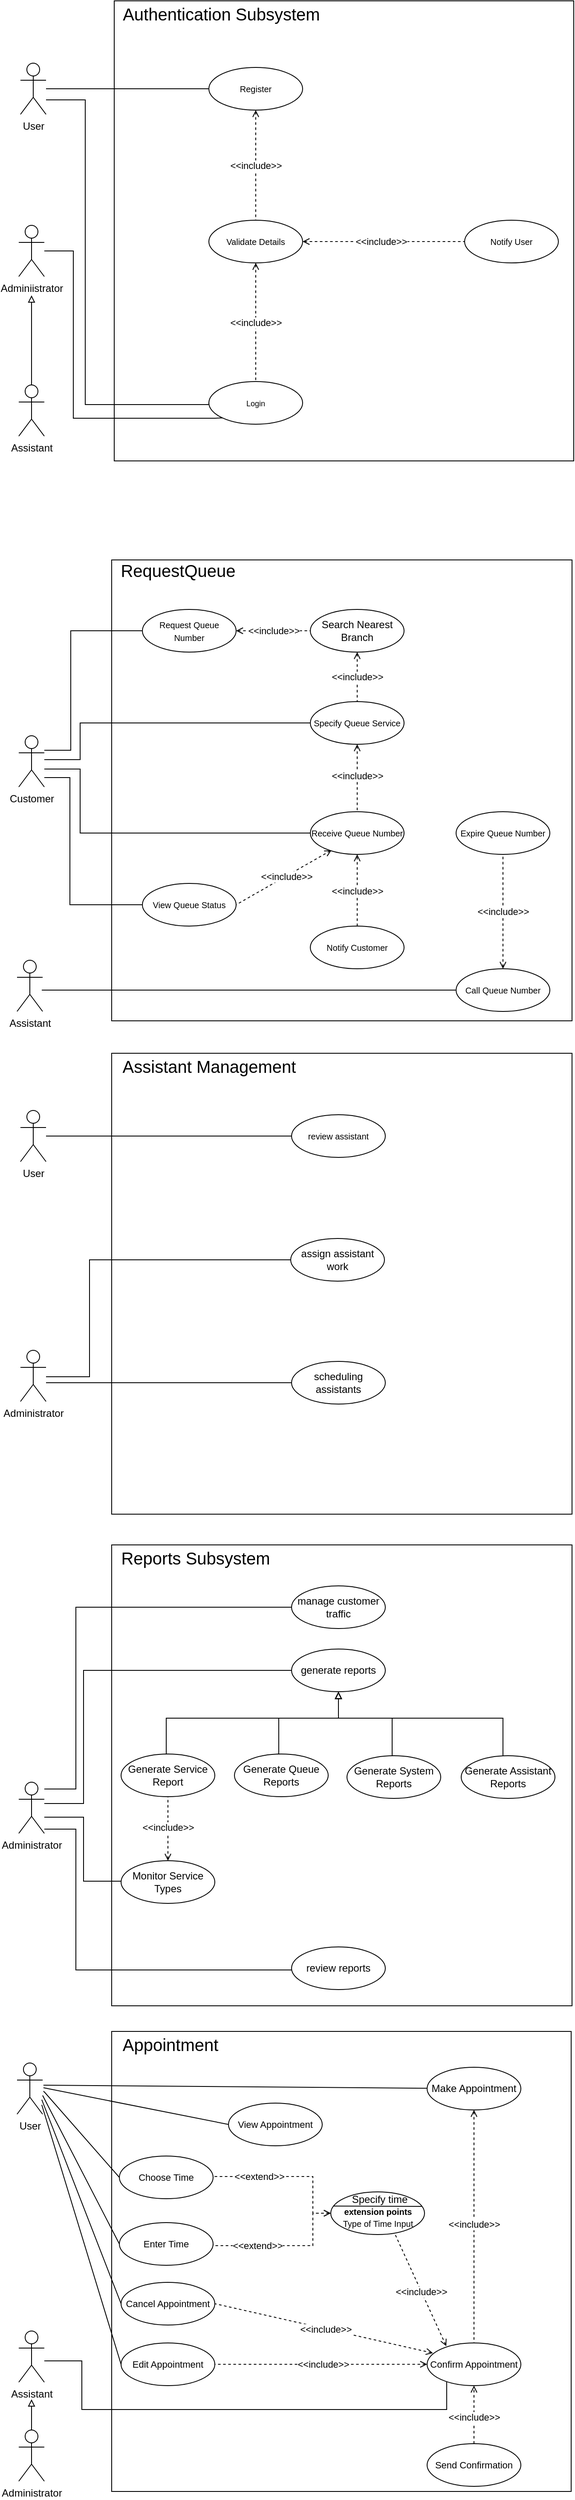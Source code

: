 <mxfile version="21.0.8" type="github">
  <diagram name="Page-1" id="04dcsTC4cPjTp2mski-B">
    <mxGraphModel dx="880" dy="522" grid="0" gridSize="10" guides="1" tooltips="1" connect="1" arrows="1" fold="1" page="1" pageScale="1" pageWidth="827" pageHeight="1169" math="0" shadow="0">
      <root>
        <mxCell id="0" />
        <mxCell id="1" parent="0" />
        <mxCell id="7P2rCcVZ9uP521jr0hwc-1" value="User" style="shape=umlActor;verticalLabelPosition=bottom;verticalAlign=top;html=1;outlineConnect=0;" parent="1" vertex="1">
          <mxGeometry x="24" y="128" width="30" height="60" as="geometry" />
        </mxCell>
        <mxCell id="7P2rCcVZ9uP521jr0hwc-2" value="Adminiistrator" style="shape=umlActor;verticalLabelPosition=bottom;verticalAlign=top;html=1;outlineConnect=0;" parent="1" vertex="1">
          <mxGeometry x="22" y="318" width="30" height="60" as="geometry" />
        </mxCell>
        <mxCell id="7P2rCcVZ9uP521jr0hwc-4" value="" style="whiteSpace=wrap;html=1;aspect=fixed;connectable=1;" parent="1" vertex="1">
          <mxGeometry x="134" y="55" width="539" height="539" as="geometry" />
        </mxCell>
        <mxCell id="7P2rCcVZ9uP521jr0hwc-31" value="&lt;font size=&quot;1&quot;&gt;Register&lt;/font&gt;" style="ellipse;whiteSpace=wrap;html=1;spacing=2;" parent="1" vertex="1">
          <mxGeometry x="245" y="133" width="110" height="50" as="geometry" />
        </mxCell>
        <mxCell id="7P2rCcVZ9uP521jr0hwc-33" style="edgeStyle=orthogonalEdgeStyle;rounded=0;orthogonalLoop=1;jettySize=auto;html=1;endArrow=none;endFill=0;entryX=0;entryY=0.5;entryDx=0;entryDy=0;" parent="1" source="7P2rCcVZ9uP521jr0hwc-1" target="7P2rCcVZ9uP521jr0hwc-31" edge="1">
          <mxGeometry relative="1" as="geometry">
            <Array as="points">
              <mxPoint x="199" y="158" />
              <mxPoint x="199" y="158" />
            </Array>
            <mxPoint x="64" y="153" as="sourcePoint" />
          </mxGeometry>
        </mxCell>
        <mxCell id="7P2rCcVZ9uP521jr0hwc-49" value="&amp;lt;&amp;lt;include&amp;gt;&amp;gt;" style="endArrow=none;endFill=0;html=1;rounded=0;startArrow=open;startFill=0;dashed=1;entryX=0.5;entryY=0;entryDx=0;entryDy=0;exitX=0.5;exitY=1;exitDx=0;exitDy=0;" parent="1" source="7P2rCcVZ9uP521jr0hwc-31" target="mNF3Hu6_8OeLuetjxDzB-6" edge="1">
          <mxGeometry width="160" relative="1" as="geometry">
            <mxPoint x="359" y="342" as="sourcePoint" />
            <mxPoint x="338" y="261" as="targetPoint" />
          </mxGeometry>
        </mxCell>
        <mxCell id="mNF3Hu6_8OeLuetjxDzB-2" value="&lt;font style=&quot;font-size: 20px;&quot;&gt;Authentication Subsystem&amp;nbsp;&lt;/font&gt;" style="text;html=1;strokeColor=none;fillColor=none;align=center;verticalAlign=middle;whiteSpace=wrap;rounded=0;" vertex="1" parent="1">
          <mxGeometry x="118" y="55" width="289" height="30" as="geometry" />
        </mxCell>
        <mxCell id="mNF3Hu6_8OeLuetjxDzB-5" value="&lt;font style=&quot;font-size: 9px;&quot;&gt;Login&lt;/font&gt;" style="ellipse;whiteSpace=wrap;html=1;spacing=2;" vertex="1" parent="1">
          <mxGeometry x="245" y="501" width="110" height="50" as="geometry" />
        </mxCell>
        <mxCell id="mNF3Hu6_8OeLuetjxDzB-6" value="&lt;font size=&quot;1&quot;&gt;Validate Details&lt;/font&gt;" style="ellipse;whiteSpace=wrap;html=1;spacing=2;" vertex="1" parent="1">
          <mxGeometry x="245" y="312" width="110" height="50" as="geometry" />
        </mxCell>
        <mxCell id="mNF3Hu6_8OeLuetjxDzB-8" value="&lt;font size=&quot;1&quot;&gt;Notify User&lt;/font&gt;" style="ellipse;whiteSpace=wrap;html=1;spacing=2;" vertex="1" parent="1">
          <mxGeometry x="545" y="312" width="110" height="50" as="geometry" />
        </mxCell>
        <mxCell id="mNF3Hu6_8OeLuetjxDzB-11" value="&amp;lt;&amp;lt;include&amp;gt;&amp;gt;" style="endArrow=none;endFill=0;html=1;rounded=0;startArrow=open;startFill=0;dashed=1;exitX=1;exitY=0.5;exitDx=0;exitDy=0;" edge="1" parent="1" source="mNF3Hu6_8OeLuetjxDzB-6" target="mNF3Hu6_8OeLuetjxDzB-8">
          <mxGeometry x="-0.034" width="160" relative="1" as="geometry">
            <mxPoint x="502" y="173" as="sourcePoint" />
            <mxPoint x="362" y="410" as="targetPoint" />
            <mxPoint as="offset" />
          </mxGeometry>
        </mxCell>
        <mxCell id="mNF3Hu6_8OeLuetjxDzB-17" style="edgeStyle=orthogonalEdgeStyle;rounded=0;orthogonalLoop=1;jettySize=auto;html=1;endArrow=none;endFill=0;entryX=0;entryY=1;entryDx=0;entryDy=0;" edge="1" parent="1" source="7P2rCcVZ9uP521jr0hwc-2" target="mNF3Hu6_8OeLuetjxDzB-5">
          <mxGeometry relative="1" as="geometry">
            <Array as="points">
              <mxPoint x="86" y="348" />
              <mxPoint x="86" y="544" />
              <mxPoint x="252" y="544" />
            </Array>
            <mxPoint x="70" y="568" as="sourcePoint" />
            <mxPoint x="127" y="590" as="targetPoint" />
          </mxGeometry>
        </mxCell>
        <mxCell id="mNF3Hu6_8OeLuetjxDzB-21" style="edgeStyle=orthogonalEdgeStyle;rounded=0;orthogonalLoop=1;jettySize=auto;html=1;endArrow=none;endFill=0;entryX=0;entryY=0.5;entryDx=0;entryDy=0;" edge="1" parent="1" source="7P2rCcVZ9uP521jr0hwc-1" target="mNF3Hu6_8OeLuetjxDzB-5">
          <mxGeometry relative="1" as="geometry">
            <mxPoint x="63" y="171" as="sourcePoint" />
            <mxPoint x="112" y="481" as="targetPoint" />
            <Array as="points">
              <mxPoint x="100" y="171" />
              <mxPoint x="100" y="528" />
            </Array>
          </mxGeometry>
        </mxCell>
        <mxCell id="mNF3Hu6_8OeLuetjxDzB-23" value="" style="whiteSpace=wrap;html=1;aspect=fixed;connectable=1;" vertex="1" parent="1">
          <mxGeometry x="131" y="710" width="540" height="540" as="geometry" />
        </mxCell>
        <mxCell id="mNF3Hu6_8OeLuetjxDzB-30" style="edgeStyle=orthogonalEdgeStyle;rounded=0;orthogonalLoop=1;jettySize=auto;html=1;endArrow=none;endFill=0;" edge="1" parent="1" target="mNF3Hu6_8OeLuetjxDzB-27">
          <mxGeometry relative="1" as="geometry">
            <mxPoint x="52" y="933" as="sourcePoint" />
            <Array as="points">
              <mxPoint x="83" y="933" />
              <mxPoint x="83" y="793" />
            </Array>
          </mxGeometry>
        </mxCell>
        <mxCell id="mNF3Hu6_8OeLuetjxDzB-24" value="Customer" style="shape=umlActor;verticalLabelPosition=bottom;verticalAlign=top;html=1;outlineConnect=0;" vertex="1" parent="1">
          <mxGeometry x="22" y="916" width="30" height="60" as="geometry" />
        </mxCell>
        <mxCell id="mNF3Hu6_8OeLuetjxDzB-25" value="&amp;lt;&amp;lt;include&amp;gt;&amp;gt;" style="endArrow=none;endFill=0;html=1;rounded=0;startArrow=open;startFill=0;dashed=1;exitX=0.5;exitY=1;exitDx=0;exitDy=0;" edge="1" parent="1" source="mNF3Hu6_8OeLuetjxDzB-6" target="mNF3Hu6_8OeLuetjxDzB-5">
          <mxGeometry width="160" relative="1" as="geometry">
            <mxPoint x="408" y="591" as="sourcePoint" />
            <mxPoint x="346" y="527" as="targetPoint" />
          </mxGeometry>
        </mxCell>
        <mxCell id="mNF3Hu6_8OeLuetjxDzB-27" value="&lt;font size=&quot;1&quot;&gt;Request Queue Number&lt;/font&gt;" style="ellipse;whiteSpace=wrap;html=1;spacing=2;" vertex="1" parent="1">
          <mxGeometry x="167" y="768" width="110" height="50" as="geometry" />
        </mxCell>
        <mxCell id="mNF3Hu6_8OeLuetjxDzB-29" value="&amp;lt;&amp;lt;include&amp;gt;&amp;gt;" style="endArrow=none;endFill=0;html=1;rounded=0;startArrow=open;startFill=0;dashed=1;exitX=1;exitY=0.5;exitDx=0;exitDy=0;" edge="1" parent="1" source="mNF3Hu6_8OeLuetjxDzB-27" target="mNF3Hu6_8OeLuetjxDzB-31">
          <mxGeometry width="160" relative="1" as="geometry">
            <mxPoint x="463" y="886" as="sourcePoint" />
            <mxPoint x="401" y="822" as="targetPoint" />
          </mxGeometry>
        </mxCell>
        <mxCell id="mNF3Hu6_8OeLuetjxDzB-31" value="Search Nearest Branch" style="ellipse;whiteSpace=wrap;html=1;spacing=2;" vertex="1" parent="1">
          <mxGeometry x="364" y="768" width="110" height="50" as="geometry" />
        </mxCell>
        <mxCell id="mNF3Hu6_8OeLuetjxDzB-32" value="&lt;font size=&quot;1&quot;&gt;Specify Queue Service&lt;/font&gt;" style="ellipse;whiteSpace=wrap;html=1;spacing=2;" vertex="1" parent="1">
          <mxGeometry x="364" y="876" width="110" height="50" as="geometry" />
        </mxCell>
        <mxCell id="mNF3Hu6_8OeLuetjxDzB-33" style="edgeStyle=orthogonalEdgeStyle;rounded=0;orthogonalLoop=1;jettySize=auto;html=1;endArrow=none;endFill=0;entryX=0;entryY=0.5;entryDx=0;entryDy=0;" edge="1" parent="1" target="mNF3Hu6_8OeLuetjxDzB-32">
          <mxGeometry relative="1" as="geometry">
            <mxPoint x="52" y="944" as="sourcePoint" />
            <mxPoint x="182" y="815" as="targetPoint" />
            <Array as="points">
              <mxPoint x="94" y="944" />
              <mxPoint x="94" y="901" />
            </Array>
          </mxGeometry>
        </mxCell>
        <mxCell id="mNF3Hu6_8OeLuetjxDzB-34" value="&amp;lt;&amp;lt;include&amp;gt;&amp;gt;" style="endArrow=none;endFill=0;html=1;rounded=0;startArrow=open;startFill=0;dashed=1;exitX=0.5;exitY=1;exitDx=0;exitDy=0;entryX=0.5;entryY=0;entryDx=0;entryDy=0;" edge="1" parent="1" source="mNF3Hu6_8OeLuetjxDzB-31" target="mNF3Hu6_8OeLuetjxDzB-32">
          <mxGeometry width="160" relative="1" as="geometry">
            <mxPoint x="284" y="878" as="sourcePoint" />
            <mxPoint x="474" y="878" as="targetPoint" />
          </mxGeometry>
        </mxCell>
        <mxCell id="mNF3Hu6_8OeLuetjxDzB-36" value="&lt;font style=&quot;font-size: 20px;&quot;&gt;RequestQueue&lt;/font&gt;" style="text;html=1;strokeColor=none;fillColor=none;align=center;verticalAlign=middle;whiteSpace=wrap;rounded=0;" vertex="1" parent="1">
          <mxGeometry x="179" y="707" width="60" height="30" as="geometry" />
        </mxCell>
        <mxCell id="mNF3Hu6_8OeLuetjxDzB-38" value="&lt;font size=&quot;1&quot;&gt;Expire Queue Number&lt;/font&gt;" style="ellipse;whiteSpace=wrap;html=1;spacing=2;" vertex="1" parent="1">
          <mxGeometry x="535" y="1005" width="110" height="50" as="geometry" />
        </mxCell>
        <mxCell id="mNF3Hu6_8OeLuetjxDzB-39" value="&lt;font size=&quot;1&quot;&gt;View Queue Status&lt;/font&gt;" style="ellipse;whiteSpace=wrap;html=1;spacing=2;" vertex="1" parent="1">
          <mxGeometry x="167" y="1089" width="110" height="50" as="geometry" />
        </mxCell>
        <mxCell id="mNF3Hu6_8OeLuetjxDzB-40" value="&amp;lt;&amp;lt;include&amp;gt;&amp;gt;" style="endArrow=none;endFill=0;html=1;rounded=0;startArrow=open;startFill=0;dashed=1;exitX=0.227;exitY=0.9;exitDx=0;exitDy=0;entryX=1;entryY=0.5;entryDx=0;entryDy=0;exitPerimeter=0;" edge="1" parent="1" source="mNF3Hu6_8OeLuetjxDzB-45" target="mNF3Hu6_8OeLuetjxDzB-39">
          <mxGeometry x="-0.05" y="1" width="160" relative="1" as="geometry">
            <mxPoint x="273.5" y="870" as="sourcePoint" />
            <mxPoint x="533.5" y="845" as="targetPoint" />
            <mxPoint as="offset" />
            <Array as="points" />
          </mxGeometry>
        </mxCell>
        <mxCell id="mNF3Hu6_8OeLuetjxDzB-42" value="&amp;lt;&amp;lt;include&amp;gt;&amp;gt;" style="endArrow=none;endFill=0;html=1;rounded=0;startArrow=open;startFill=0;dashed=1;exitX=0.5;exitY=0;exitDx=0;exitDy=0;entryX=0.5;entryY=1;entryDx=0;entryDy=0;" edge="1" parent="1" source="mNF3Hu6_8OeLuetjxDzB-97" target="mNF3Hu6_8OeLuetjxDzB-38">
          <mxGeometry width="160" relative="1" as="geometry">
            <mxPoint x="492" y="731" as="sourcePoint" />
            <mxPoint x="492" y="801" as="targetPoint" />
          </mxGeometry>
        </mxCell>
        <mxCell id="mNF3Hu6_8OeLuetjxDzB-45" value="&lt;font size=&quot;1&quot;&gt;Receive Queue Number&lt;/font&gt;" style="ellipse;whiteSpace=wrap;html=1;spacing=2;" vertex="1" parent="1">
          <mxGeometry x="364" y="1005" width="110" height="50" as="geometry" />
        </mxCell>
        <mxCell id="mNF3Hu6_8OeLuetjxDzB-47" value="&amp;lt;&amp;lt;include&amp;gt;&amp;gt;" style="endArrow=none;endFill=0;html=1;rounded=0;startArrow=open;startFill=0;dashed=1;exitX=0.5;exitY=1;exitDx=0;exitDy=0;entryX=0.5;entryY=0;entryDx=0;entryDy=0;spacing=-1;" edge="1" parent="1" source="mNF3Hu6_8OeLuetjxDzB-32" target="mNF3Hu6_8OeLuetjxDzB-45">
          <mxGeometry x="-0.076" width="160" relative="1" as="geometry">
            <mxPoint x="442" y="1026" as="sourcePoint" />
            <mxPoint x="422" y="1110" as="targetPoint" />
            <mxPoint as="offset" />
            <Array as="points" />
          </mxGeometry>
        </mxCell>
        <mxCell id="mNF3Hu6_8OeLuetjxDzB-52" value="Administrator" style="shape=umlActor;verticalLabelPosition=bottom;verticalAlign=top;html=1;outlineConnect=0;" vertex="1" parent="1">
          <mxGeometry x="24" y="1636" width="30" height="60" as="geometry" />
        </mxCell>
        <mxCell id="mNF3Hu6_8OeLuetjxDzB-55" style="edgeStyle=orthogonalEdgeStyle;rounded=0;orthogonalLoop=1;jettySize=auto;html=1;endArrow=none;endFill=0;entryX=0;entryY=0.5;entryDx=0;entryDy=0;" edge="1" parent="1" target="mNF3Hu6_8OeLuetjxDzB-45">
          <mxGeometry relative="1" as="geometry">
            <mxPoint x="52" y="955" as="sourcePoint" />
            <mxPoint x="182" y="1093" as="targetPoint" />
            <Array as="points">
              <mxPoint x="52" y="955" />
              <mxPoint x="94" y="955" />
              <mxPoint x="94" y="1030" />
            </Array>
          </mxGeometry>
        </mxCell>
        <mxCell id="mNF3Hu6_8OeLuetjxDzB-63" value="" style="whiteSpace=wrap;html=1;aspect=fixed;connectable=1;" vertex="1" parent="1">
          <mxGeometry x="131" y="1288" width="540" height="540" as="geometry" />
        </mxCell>
        <mxCell id="mNF3Hu6_8OeLuetjxDzB-50" value="assign assistant work" style="ellipse;whiteSpace=wrap;html=1;spacing=2;" vertex="1" parent="1">
          <mxGeometry x="341" y="1505" width="110" height="50" as="geometry" />
        </mxCell>
        <mxCell id="mNF3Hu6_8OeLuetjxDzB-49" value="&lt;font style=&quot;font-size: 20px;&quot;&gt;Assistant Management&lt;/font&gt;" style="text;html=1;strokeColor=none;fillColor=none;align=center;verticalAlign=middle;whiteSpace=wrap;rounded=0;" vertex="1" parent="1">
          <mxGeometry x="121" y="1288" width="249" height="30" as="geometry" />
        </mxCell>
        <mxCell id="mNF3Hu6_8OeLuetjxDzB-67" value="&lt;font size=&quot;1&quot;&gt;review assistant&lt;/font&gt;" style="ellipse;whiteSpace=wrap;html=1;spacing=2;" vertex="1" parent="1">
          <mxGeometry x="342" y="1360" width="110" height="50" as="geometry" />
        </mxCell>
        <mxCell id="mNF3Hu6_8OeLuetjxDzB-68" value="scheduling assistants" style="ellipse;whiteSpace=wrap;html=1;spacing=2;" vertex="1" parent="1">
          <mxGeometry x="342" y="1649" width="110" height="50" as="geometry" />
        </mxCell>
        <mxCell id="mNF3Hu6_8OeLuetjxDzB-71" style="edgeStyle=orthogonalEdgeStyle;rounded=0;orthogonalLoop=1;jettySize=auto;html=1;endArrow=none;endFill=0;" edge="1" parent="1" source="mNF3Hu6_8OeLuetjxDzB-69" target="mNF3Hu6_8OeLuetjxDzB-67">
          <mxGeometry relative="1" as="geometry" />
        </mxCell>
        <mxCell id="mNF3Hu6_8OeLuetjxDzB-69" value="User" style="shape=umlActor;verticalLabelPosition=bottom;verticalAlign=top;html=1;outlineConnect=0;" vertex="1" parent="1">
          <mxGeometry x="24" y="1355" width="30" height="60" as="geometry" />
        </mxCell>
        <mxCell id="mNF3Hu6_8OeLuetjxDzB-70" style="edgeStyle=orthogonalEdgeStyle;rounded=0;orthogonalLoop=1;jettySize=auto;html=1;entryX=0;entryY=0.5;entryDx=0;entryDy=0;endArrow=none;endFill=0;strokeWidth=1;" edge="1" parent="1" source="mNF3Hu6_8OeLuetjxDzB-52" target="mNF3Hu6_8OeLuetjxDzB-50">
          <mxGeometry relative="1" as="geometry">
            <Array as="points">
              <mxPoint x="105" y="1667" />
              <mxPoint x="105" y="1530" />
            </Array>
          </mxGeometry>
        </mxCell>
        <mxCell id="mNF3Hu6_8OeLuetjxDzB-72" style="edgeStyle=orthogonalEdgeStyle;rounded=0;orthogonalLoop=1;jettySize=auto;html=1;endArrow=none;endFill=0;strokeWidth=1;entryX=0;entryY=0.5;entryDx=0;entryDy=0;" edge="1" parent="1" source="mNF3Hu6_8OeLuetjxDzB-52" target="mNF3Hu6_8OeLuetjxDzB-68">
          <mxGeometry relative="1" as="geometry">
            <mxPoint x="61" y="1683" as="sourcePoint" />
            <mxPoint x="338" y="1769" as="targetPoint" />
            <Array as="points">
              <mxPoint x="342" y="1674" />
            </Array>
          </mxGeometry>
        </mxCell>
        <mxCell id="mNF3Hu6_8OeLuetjxDzB-75" value="" style="whiteSpace=wrap;html=1;aspect=fixed;connectable=1;" vertex="1" parent="1">
          <mxGeometry x="131" y="1864" width="540" height="540" as="geometry" />
        </mxCell>
        <mxCell id="mNF3Hu6_8OeLuetjxDzB-76" value="&lt;font style=&quot;font-size: 20px;&quot;&gt;Reports Subsystem&lt;/font&gt;" style="text;html=1;strokeColor=none;fillColor=none;align=center;verticalAlign=middle;whiteSpace=wrap;rounded=0;" vertex="1" parent="1">
          <mxGeometry x="118" y="1864" width="223" height="30" as="geometry" />
        </mxCell>
        <mxCell id="mNF3Hu6_8OeLuetjxDzB-84" style="edgeStyle=orthogonalEdgeStyle;rounded=0;orthogonalLoop=1;jettySize=auto;html=1;endArrow=none;endFill=0;entryX=0;entryY=0.5;entryDx=0;entryDy=0;" edge="1" parent="1" source="mNF3Hu6_8OeLuetjxDzB-77" target="mNF3Hu6_8OeLuetjxDzB-146">
          <mxGeometry relative="1" as="geometry">
            <Array as="points">
              <mxPoint x="98" y="2167" />
              <mxPoint x="98" y="2011" />
            </Array>
          </mxGeometry>
        </mxCell>
        <mxCell id="mNF3Hu6_8OeLuetjxDzB-149" style="edgeStyle=orthogonalEdgeStyle;rounded=0;orthogonalLoop=1;jettySize=auto;html=1;entryX=0;entryY=0.5;entryDx=0;entryDy=0;endArrow=none;endFill=0;" edge="1" parent="1" source="mNF3Hu6_8OeLuetjxDzB-77" target="mNF3Hu6_8OeLuetjxDzB-86">
          <mxGeometry relative="1" as="geometry">
            <Array as="points">
              <mxPoint x="98" y="2183" />
              <mxPoint x="98" y="2258" />
            </Array>
          </mxGeometry>
        </mxCell>
        <mxCell id="mNF3Hu6_8OeLuetjxDzB-153" value="" style="edgeStyle=orthogonalEdgeStyle;rounded=0;orthogonalLoop=1;jettySize=auto;html=1;entryX=0;entryY=0.5;entryDx=0;entryDy=0;endArrow=none;endFill=0;" edge="1" parent="1" source="mNF3Hu6_8OeLuetjxDzB-77" target="mNF3Hu6_8OeLuetjxDzB-85">
          <mxGeometry relative="1" as="geometry">
            <Array as="points">
              <mxPoint x="89" y="2150" />
              <mxPoint x="89" y="1937" />
            </Array>
          </mxGeometry>
        </mxCell>
        <mxCell id="mNF3Hu6_8OeLuetjxDzB-160" style="edgeStyle=orthogonalEdgeStyle;rounded=0;orthogonalLoop=1;jettySize=auto;html=1;endArrow=none;endFill=0;" edge="1" parent="1" source="mNF3Hu6_8OeLuetjxDzB-77" target="mNF3Hu6_8OeLuetjxDzB-148">
          <mxGeometry relative="1" as="geometry">
            <mxPoint x="551" y="2329" as="targetPoint" />
            <Array as="points">
              <mxPoint x="89" y="2197" />
              <mxPoint x="89" y="2362" />
            </Array>
          </mxGeometry>
        </mxCell>
        <mxCell id="mNF3Hu6_8OeLuetjxDzB-77" value="Administrator" style="shape=umlActor;verticalLabelPosition=bottom;verticalAlign=top;html=1;outlineConnect=0;" vertex="1" parent="1">
          <mxGeometry x="22" y="2142" width="30" height="60" as="geometry" />
        </mxCell>
        <mxCell id="mNF3Hu6_8OeLuetjxDzB-155" style="edgeStyle=orthogonalEdgeStyle;rounded=0;orthogonalLoop=1;jettySize=auto;html=1;endArrow=block;endFill=0;entryX=0.5;entryY=1;entryDx=0;entryDy=0;exitX=0.452;exitY=0.006;exitDx=0;exitDy=0;exitPerimeter=0;" edge="1" parent="1" source="mNF3Hu6_8OeLuetjxDzB-80" target="mNF3Hu6_8OeLuetjxDzB-146">
          <mxGeometry relative="1" as="geometry">
            <mxPoint x="395.333" y="2041.111" as="targetPoint" />
            <Array as="points">
              <mxPoint x="327" y="2109" />
              <mxPoint x="327" y="2067" />
              <mxPoint x="397" y="2067" />
            </Array>
          </mxGeometry>
        </mxCell>
        <mxCell id="mNF3Hu6_8OeLuetjxDzB-80" value="Generate Queue Reports" style="ellipse;whiteSpace=wrap;html=1;spacing=2;" vertex="1" parent="1">
          <mxGeometry x="275" y="2109" width="110" height="50" as="geometry" />
        </mxCell>
        <mxCell id="mNF3Hu6_8OeLuetjxDzB-156" style="edgeStyle=orthogonalEdgeStyle;rounded=0;orthogonalLoop=1;jettySize=auto;html=1;entryX=0.5;entryY=1;entryDx=0;entryDy=0;endArrow=block;endFill=0;" edge="1" parent="1" source="mNF3Hu6_8OeLuetjxDzB-81" target="mNF3Hu6_8OeLuetjxDzB-146">
          <mxGeometry relative="1" as="geometry">
            <Array as="points">
              <mxPoint x="590" y="2067" />
              <mxPoint x="397" y="2067" />
            </Array>
          </mxGeometry>
        </mxCell>
        <mxCell id="mNF3Hu6_8OeLuetjxDzB-81" value="Generate Assistant Reports" style="ellipse;whiteSpace=wrap;html=1;spacing=2;" vertex="1" parent="1">
          <mxGeometry x="541" y="2111" width="110" height="50" as="geometry" />
        </mxCell>
        <mxCell id="mNF3Hu6_8OeLuetjxDzB-85" value="manage customer traffic" style="ellipse;whiteSpace=wrap;html=1;spacing=2;" vertex="1" parent="1">
          <mxGeometry x="342" y="1912" width="110" height="50" as="geometry" />
        </mxCell>
        <mxCell id="mNF3Hu6_8OeLuetjxDzB-151" style="edgeStyle=orthogonalEdgeStyle;rounded=0;orthogonalLoop=1;jettySize=auto;html=1;dashed=1;startArrow=open;startFill=0;endArrow=none;endFill=0;" edge="1" parent="1" source="mNF3Hu6_8OeLuetjxDzB-86" target="mNF3Hu6_8OeLuetjxDzB-150">
          <mxGeometry relative="1" as="geometry">
            <Array as="points">
              <mxPoint x="197" y="2215" />
              <mxPoint x="197" y="2215" />
            </Array>
          </mxGeometry>
        </mxCell>
        <mxCell id="mNF3Hu6_8OeLuetjxDzB-152" value="&amp;lt;&amp;lt;include&amp;gt;&amp;gt;" style="edgeLabel;html=1;align=center;verticalAlign=middle;resizable=0;points=[];" vertex="1" connectable="0" parent="mNF3Hu6_8OeLuetjxDzB-151">
          <mxGeometry x="-0.187" relative="1" as="geometry">
            <mxPoint y="-9" as="offset" />
          </mxGeometry>
        </mxCell>
        <mxCell id="mNF3Hu6_8OeLuetjxDzB-86" value="Monitor Service Types" style="ellipse;whiteSpace=wrap;html=1;spacing=2;" vertex="1" parent="1">
          <mxGeometry x="142" y="2234" width="110" height="50" as="geometry" />
        </mxCell>
        <mxCell id="mNF3Hu6_8OeLuetjxDzB-98" style="edgeStyle=orthogonalEdgeStyle;rounded=0;orthogonalLoop=1;jettySize=auto;html=1;entryX=0;entryY=0.5;entryDx=0;entryDy=0;endArrow=none;endFill=0;" edge="1" parent="1" target="mNF3Hu6_8OeLuetjxDzB-97">
          <mxGeometry relative="1" as="geometry">
            <mxPoint x="49" y="1214" as="sourcePoint" />
            <Array as="points">
              <mxPoint x="50" y="1214" />
            </Array>
          </mxGeometry>
        </mxCell>
        <mxCell id="mNF3Hu6_8OeLuetjxDzB-88" value="Assistant" style="shape=umlActor;verticalLabelPosition=bottom;verticalAlign=top;html=1;outlineConnect=0;" vertex="1" parent="1">
          <mxGeometry x="20" y="1179" width="30" height="60" as="geometry" />
        </mxCell>
        <mxCell id="mNF3Hu6_8OeLuetjxDzB-235" style="edgeStyle=orthogonalEdgeStyle;rounded=0;orthogonalLoop=1;jettySize=auto;html=1;endArrow=block;endFill=0;" edge="1" parent="1" source="mNF3Hu6_8OeLuetjxDzB-91">
          <mxGeometry relative="1" as="geometry">
            <mxPoint x="37" y="400" as="targetPoint" />
          </mxGeometry>
        </mxCell>
        <mxCell id="mNF3Hu6_8OeLuetjxDzB-91" value="Assistant" style="shape=umlActor;verticalLabelPosition=bottom;verticalAlign=top;html=1;outlineConnect=0;" vertex="1" parent="1">
          <mxGeometry x="22" y="505" width="30" height="60" as="geometry" />
        </mxCell>
        <mxCell id="mNF3Hu6_8OeLuetjxDzB-97" value="&lt;font size=&quot;1&quot;&gt;Call Queue Number&lt;/font&gt;" style="ellipse;whiteSpace=wrap;html=1;spacing=2;" vertex="1" parent="1">
          <mxGeometry x="535" y="1189" width="110" height="50" as="geometry" />
        </mxCell>
        <mxCell id="mNF3Hu6_8OeLuetjxDzB-99" value="" style="whiteSpace=wrap;html=1;aspect=fixed;connectable=1;" vertex="1" parent="1">
          <mxGeometry x="131" y="2434" width="539" height="539" as="geometry" />
        </mxCell>
        <mxCell id="mNF3Hu6_8OeLuetjxDzB-104" style="rounded=0;orthogonalLoop=1;jettySize=auto;html=1;endArrow=none;endFill=0;" edge="1" parent="1" target="mNF3Hu6_8OeLuetjxDzB-102">
          <mxGeometry relative="1" as="geometry">
            <mxPoint x="51" y="2497" as="sourcePoint" />
          </mxGeometry>
        </mxCell>
        <mxCell id="mNF3Hu6_8OeLuetjxDzB-100" value="User" style="shape=umlActor;verticalLabelPosition=bottom;verticalAlign=top;html=1;outlineConnect=0;" vertex="1" parent="1">
          <mxGeometry x="20" y="2471" width="30" height="60" as="geometry" />
        </mxCell>
        <mxCell id="mNF3Hu6_8OeLuetjxDzB-102" value="Make Appointment" style="ellipse;whiteSpace=wrap;html=1;spacing=2;" vertex="1" parent="1">
          <mxGeometry x="501" y="2476" width="110" height="50" as="geometry" />
        </mxCell>
        <mxCell id="mNF3Hu6_8OeLuetjxDzB-103" value="&lt;font style=&quot;font-size: 20px;&quot;&gt;Appointment&lt;/font&gt;" style="text;html=1;strokeColor=none;fillColor=none;align=center;verticalAlign=middle;whiteSpace=wrap;rounded=0;" vertex="1" parent="1">
          <mxGeometry x="170" y="2434" width="60" height="30" as="geometry" />
        </mxCell>
        <mxCell id="mNF3Hu6_8OeLuetjxDzB-105" value="&lt;font style=&quot;font-size: 11px;&quot;&gt;Confirm Appointment&lt;/font&gt;" style="ellipse;whiteSpace=wrap;html=1;spacing=2;fontSize=11;" vertex="1" parent="1">
          <mxGeometry x="501" y="2799" width="110" height="50" as="geometry" />
        </mxCell>
        <mxCell id="mNF3Hu6_8OeLuetjxDzB-121" style="edgeStyle=orthogonalEdgeStyle;rounded=0;orthogonalLoop=1;jettySize=auto;html=1;entryX=1;entryY=0.5;entryDx=0;entryDy=0;startArrow=open;startFill=0;endArrow=none;endFill=0;dashed=1;exitX=0;exitY=0.5;exitDx=0;exitDy=0;" edge="1" parent="1" source="mNF3Hu6_8OeLuetjxDzB-107" target="mNF3Hu6_8OeLuetjxDzB-118">
          <mxGeometry relative="1" as="geometry">
            <Array as="points">
              <mxPoint x="367" y="2647" />
              <mxPoint x="367" y="2685" />
              <mxPoint x="250" y="2685" />
            </Array>
          </mxGeometry>
        </mxCell>
        <mxCell id="mNF3Hu6_8OeLuetjxDzB-138" value="&amp;lt;&amp;lt;extend&amp;gt;&amp;gt;" style="edgeLabel;html=1;align=center;verticalAlign=middle;resizable=0;points=[];" vertex="1" connectable="0" parent="mNF3Hu6_8OeLuetjxDzB-121">
          <mxGeometry x="0.03" relative="1" as="geometry">
            <mxPoint x="-33" as="offset" />
          </mxGeometry>
        </mxCell>
        <mxCell id="mNF3Hu6_8OeLuetjxDzB-122" style="edgeStyle=orthogonalEdgeStyle;rounded=0;orthogonalLoop=1;jettySize=auto;html=1;startArrow=open;startFill=0;endArrow=none;endFill=0;dashed=1;entryX=1;entryY=0.5;entryDx=0;entryDy=0;exitX=0;exitY=0.5;exitDx=0;exitDy=0;" edge="1" parent="1" source="mNF3Hu6_8OeLuetjxDzB-107" target="mNF3Hu6_8OeLuetjxDzB-120">
          <mxGeometry relative="1" as="geometry">
            <mxPoint x="389" y="2612" as="sourcePoint" />
            <Array as="points">
              <mxPoint x="367" y="2647" />
              <mxPoint x="367" y="2604" />
            </Array>
          </mxGeometry>
        </mxCell>
        <mxCell id="mNF3Hu6_8OeLuetjxDzB-137" value="&amp;lt;&amp;lt;extend&amp;gt;&amp;gt;" style="edgeLabel;html=1;align=center;verticalAlign=middle;resizable=0;points=[];" vertex="1" connectable="0" parent="mNF3Hu6_8OeLuetjxDzB-122">
          <mxGeometry x="-0.1" relative="1" as="geometry">
            <mxPoint x="-45" as="offset" />
          </mxGeometry>
        </mxCell>
        <mxCell id="mNF3Hu6_8OeLuetjxDzB-107" value="&lt;div style=&quot;&quot;&gt;&lt;/div&gt;" style="ellipse;whiteSpace=wrap;html=1;spacing=2;fontSize=11;align=center;" vertex="1" parent="1">
          <mxGeometry x="388" y="2622" width="110" height="50" as="geometry" />
        </mxCell>
        <mxCell id="mNF3Hu6_8OeLuetjxDzB-110" value="&amp;lt;&amp;lt;include&amp;gt;&amp;gt;" style="endArrow=none;endFill=0;html=1;rounded=0;startArrow=open;startFill=0;dashed=1;exitX=0.5;exitY=1;exitDx=0;exitDy=0;entryX=0.5;entryY=0;entryDx=0;entryDy=0;" edge="1" parent="1" source="mNF3Hu6_8OeLuetjxDzB-102" target="mNF3Hu6_8OeLuetjxDzB-105">
          <mxGeometry x="-0.019" width="160" relative="1" as="geometry">
            <mxPoint x="390" y="2559" as="sourcePoint" />
            <mxPoint x="390" y="2676" as="targetPoint" />
            <mxPoint as="offset" />
            <Array as="points" />
          </mxGeometry>
        </mxCell>
        <mxCell id="mNF3Hu6_8OeLuetjxDzB-116" value="&amp;lt;&amp;lt;include&amp;gt;&amp;gt;" style="endArrow=none;endFill=0;html=1;rounded=0;startArrow=open;startFill=0;dashed=1;entryX=0.687;entryY=1;entryDx=0;entryDy=0;entryPerimeter=0;exitX=0.205;exitY=0.076;exitDx=0;exitDy=0;exitPerimeter=0;" edge="1" parent="1" source="mNF3Hu6_8OeLuetjxDzB-105" target="mNF3Hu6_8OeLuetjxDzB-107">
          <mxGeometry x="-0.019" width="160" relative="1" as="geometry">
            <mxPoint x="398.83" y="2664" as="sourcePoint" />
            <mxPoint x="469" y="2779" as="targetPoint" />
            <mxPoint as="offset" />
            <Array as="points" />
          </mxGeometry>
        </mxCell>
        <mxCell id="mNF3Hu6_8OeLuetjxDzB-118" value="Enter Time" style="ellipse;whiteSpace=wrap;html=1;spacing=2;fontSize=11;" vertex="1" parent="1">
          <mxGeometry x="140" y="2658" width="110" height="50" as="geometry" />
        </mxCell>
        <mxCell id="mNF3Hu6_8OeLuetjxDzB-120" value="Choose Time" style="ellipse;whiteSpace=wrap;html=1;spacing=2;fontSize=11;" vertex="1" parent="1">
          <mxGeometry x="140" y="2580" width="110" height="50" as="geometry" />
        </mxCell>
        <mxCell id="mNF3Hu6_8OeLuetjxDzB-124" style="rounded=0;orthogonalLoop=1;jettySize=auto;html=1;entryX=0;entryY=0.5;entryDx=0;entryDy=0;endArrow=none;endFill=0;" edge="1" parent="1" target="mNF3Hu6_8OeLuetjxDzB-118">
          <mxGeometry relative="1" as="geometry">
            <mxPoint x="50" y="2509" as="sourcePoint" />
            <mxPoint x="352" y="2705" as="targetPoint" />
          </mxGeometry>
        </mxCell>
        <mxCell id="mNF3Hu6_8OeLuetjxDzB-139" style="rounded=0;orthogonalLoop=1;jettySize=auto;html=1;endArrow=none;endFill=0;entryX=0;entryY=0.5;entryDx=0;entryDy=0;" edge="1" parent="1" target="mNF3Hu6_8OeLuetjxDzB-120">
          <mxGeometry relative="1" as="geometry">
            <mxPoint x="53" y="2506" as="sourcePoint" />
            <mxPoint x="483" y="2837" as="targetPoint" />
            <Array as="points">
              <mxPoint x="51" y="2504" />
              <mxPoint x="53" y="2506" />
            </Array>
          </mxGeometry>
        </mxCell>
        <mxCell id="mNF3Hu6_8OeLuetjxDzB-140" value="&lt;font size=&quot;1&quot;&gt;Notify Customer&lt;/font&gt;" style="ellipse;whiteSpace=wrap;html=1;spacing=2;" vertex="1" parent="1">
          <mxGeometry x="364" y="1139" width="110" height="50" as="geometry" />
        </mxCell>
        <mxCell id="mNF3Hu6_8OeLuetjxDzB-144" style="edgeStyle=orthogonalEdgeStyle;rounded=0;orthogonalLoop=1;jettySize=auto;html=1;endArrow=open;endFill=0;dashed=1;exitX=0.5;exitY=0;exitDx=0;exitDy=0;startArrow=none;startFill=0;entryX=0.5;entryY=1;entryDx=0;entryDy=0;" edge="1" parent="1" source="mNF3Hu6_8OeLuetjxDzB-140" target="mNF3Hu6_8OeLuetjxDzB-45">
          <mxGeometry relative="1" as="geometry">
            <mxPoint x="426" y="1176" as="sourcePoint" />
            <mxPoint x="304" y="1176" as="targetPoint" />
            <Array as="points">
              <mxPoint x="419" y="1108" />
              <mxPoint x="419" y="1108" />
            </Array>
          </mxGeometry>
        </mxCell>
        <mxCell id="mNF3Hu6_8OeLuetjxDzB-145" value="&amp;lt;&amp;lt;include&amp;gt;&amp;gt;" style="edgeLabel;html=1;align=center;verticalAlign=middle;resizable=0;points=[];" vertex="1" connectable="0" parent="mNF3Hu6_8OeLuetjxDzB-144">
          <mxGeometry x="0.179" relative="1" as="geometry">
            <mxPoint y="8" as="offset" />
          </mxGeometry>
        </mxCell>
        <mxCell id="mNF3Hu6_8OeLuetjxDzB-146" value="generate reports" style="ellipse;whiteSpace=wrap;html=1;spacing=2;" vertex="1" parent="1">
          <mxGeometry x="342" y="1986" width="110" height="50" as="geometry" />
        </mxCell>
        <mxCell id="mNF3Hu6_8OeLuetjxDzB-148" value="review reports" style="ellipse;whiteSpace=wrap;html=1;spacing=2;" vertex="1" parent="1">
          <mxGeometry x="342" y="2335" width="110" height="50" as="geometry" />
        </mxCell>
        <mxCell id="mNF3Hu6_8OeLuetjxDzB-154" style="edgeStyle=orthogonalEdgeStyle;rounded=0;orthogonalLoop=1;jettySize=auto;html=1;entryX=0.5;entryY=1;entryDx=0;entryDy=0;endArrow=block;endFill=0;" edge="1" parent="1" source="mNF3Hu6_8OeLuetjxDzB-150" target="mNF3Hu6_8OeLuetjxDzB-146">
          <mxGeometry relative="1" as="geometry">
            <Array as="points">
              <mxPoint x="195" y="2067" />
              <mxPoint x="397" y="2067" />
            </Array>
          </mxGeometry>
        </mxCell>
        <mxCell id="mNF3Hu6_8OeLuetjxDzB-150" value="Generate Service Report" style="ellipse;whiteSpace=wrap;html=1;spacing=2;" vertex="1" parent="1">
          <mxGeometry x="142" y="2109" width="110" height="50" as="geometry" />
        </mxCell>
        <mxCell id="mNF3Hu6_8OeLuetjxDzB-264" style="edgeStyle=orthogonalEdgeStyle;rounded=0;orthogonalLoop=1;jettySize=auto;html=1;endArrow=none;endFill=0;" edge="1" parent="1" source="mNF3Hu6_8OeLuetjxDzB-236" target="mNF3Hu6_8OeLuetjxDzB-105">
          <mxGeometry relative="1" as="geometry">
            <Array as="points">
              <mxPoint x="96" y="2820" />
              <mxPoint x="96" y="2877" />
              <mxPoint x="524" y="2877" />
            </Array>
          </mxGeometry>
        </mxCell>
        <mxCell id="mNF3Hu6_8OeLuetjxDzB-236" value="Assistant" style="shape=umlActor;verticalLabelPosition=bottom;verticalAlign=top;html=1;outlineConnect=0;" vertex="1" parent="1">
          <mxGeometry x="22" y="2785" width="30" height="60" as="geometry" />
        </mxCell>
        <mxCell id="mNF3Hu6_8OeLuetjxDzB-248" value="" style="edgeStyle=orthogonalEdgeStyle;rounded=0;orthogonalLoop=1;jettySize=auto;html=1;endArrow=block;endFill=0;" edge="1" parent="1" source="mNF3Hu6_8OeLuetjxDzB-237">
          <mxGeometry relative="1" as="geometry">
            <mxPoint x="37" y="2865" as="targetPoint" />
          </mxGeometry>
        </mxCell>
        <mxCell id="mNF3Hu6_8OeLuetjxDzB-237" value="Administrator" style="shape=umlActor;verticalLabelPosition=bottom;verticalAlign=top;html=1;outlineConnect=0;" vertex="1" parent="1">
          <mxGeometry x="22" y="2901" width="30" height="60" as="geometry" />
        </mxCell>
        <mxCell id="mNF3Hu6_8OeLuetjxDzB-239" value="Cancel Appointment" style="ellipse;whiteSpace=wrap;html=1;spacing=2;fontSize=11;" vertex="1" parent="1">
          <mxGeometry x="142" y="2728" width="110" height="50" as="geometry" />
        </mxCell>
        <mxCell id="mNF3Hu6_8OeLuetjxDzB-240" style="rounded=0;orthogonalLoop=1;jettySize=auto;html=1;endArrow=none;endFill=0;entryX=0;entryY=0.5;entryDx=0;entryDy=0;" edge="1" parent="1" target="mNF3Hu6_8OeLuetjxDzB-239">
          <mxGeometry relative="1" as="geometry">
            <mxPoint x="49" y="2514" as="sourcePoint" />
            <mxPoint x="179" y="2609" as="targetPoint" />
          </mxGeometry>
        </mxCell>
        <mxCell id="mNF3Hu6_8OeLuetjxDzB-245" style="rounded=0;orthogonalLoop=1;jettySize=auto;html=1;endArrow=none;endFill=0;exitX=0;exitY=0.5;exitDx=0;exitDy=0;" edge="1" parent="1" source="mNF3Hu6_8OeLuetjxDzB-241">
          <mxGeometry relative="1" as="geometry">
            <mxPoint x="49" y="2520" as="targetPoint" />
          </mxGeometry>
        </mxCell>
        <mxCell id="mNF3Hu6_8OeLuetjxDzB-241" value="Edit Appointment" style="ellipse;whiteSpace=wrap;html=1;spacing=2;fontSize=11;" vertex="1" parent="1">
          <mxGeometry x="142" y="2799" width="110" height="50" as="geometry" />
        </mxCell>
        <mxCell id="mNF3Hu6_8OeLuetjxDzB-243" value="&amp;lt;&amp;lt;include&amp;gt;&amp;gt;" style="endArrow=none;endFill=0;html=1;rounded=0;startArrow=open;startFill=0;dashed=1;exitX=0;exitY=0.5;exitDx=0;exitDy=0;entryX=1;entryY=0.5;entryDx=0;entryDy=0;" edge="1" parent="1" source="mNF3Hu6_8OeLuetjxDzB-105" target="mNF3Hu6_8OeLuetjxDzB-241">
          <mxGeometry x="-0.019" width="160" relative="1" as="geometry">
            <mxPoint x="310.17" y="2631" as="sourcePoint" />
            <mxPoint x="310" y="2690" as="targetPoint" />
            <mxPoint as="offset" />
            <Array as="points" />
          </mxGeometry>
        </mxCell>
        <mxCell id="mNF3Hu6_8OeLuetjxDzB-244" value="&amp;lt;&amp;lt;include&amp;gt;&amp;gt;" style="endArrow=none;endFill=0;html=1;rounded=0;startArrow=open;startFill=0;dashed=1;entryX=1;entryY=0.5;entryDx=0;entryDy=0;exitX=0.062;exitY=0.237;exitDx=0;exitDy=0;exitPerimeter=0;" edge="1" parent="1" source="mNF3Hu6_8OeLuetjxDzB-105" target="mNF3Hu6_8OeLuetjxDzB-239">
          <mxGeometry x="-0.019" width="160" relative="1" as="geometry">
            <mxPoint x="440" y="2647" as="sourcePoint" />
            <mxPoint x="292" y="2610" as="targetPoint" />
            <mxPoint as="offset" />
            <Array as="points" />
          </mxGeometry>
        </mxCell>
        <mxCell id="mNF3Hu6_8OeLuetjxDzB-249" style="edgeStyle=orthogonalEdgeStyle;rounded=0;orthogonalLoop=1;jettySize=auto;html=1;endArrow=none;endFill=0;entryX=0;entryY=0.5;entryDx=0;entryDy=0;" edge="1" parent="1" source="mNF3Hu6_8OeLuetjxDzB-24" target="mNF3Hu6_8OeLuetjxDzB-39">
          <mxGeometry relative="1" as="geometry">
            <mxPoint x="62" y="976" as="sourcePoint" />
            <mxPoint x="374" y="1040" as="targetPoint" />
            <Array as="points">
              <mxPoint x="82" y="965" />
              <mxPoint x="82" y="1114" />
            </Array>
          </mxGeometry>
        </mxCell>
        <mxCell id="mNF3Hu6_8OeLuetjxDzB-250" style="rounded=0;orthogonalLoop=1;jettySize=auto;html=1;endArrow=none;endFill=0;entryX=0;entryY=0.5;entryDx=0;entryDy=0;" edge="1" parent="1" target="mNF3Hu6_8OeLuetjxDzB-251">
          <mxGeometry relative="1" as="geometry">
            <mxPoint x="51" y="2500" as="sourcePoint" />
            <mxPoint x="148" y="2597" as="targetPoint" />
          </mxGeometry>
        </mxCell>
        <mxCell id="mNF3Hu6_8OeLuetjxDzB-251" value="View Appointment" style="ellipse;whiteSpace=wrap;html=1;spacing=2;fontSize=11;" vertex="1" parent="1">
          <mxGeometry x="268" y="2518" width="110" height="50" as="geometry" />
        </mxCell>
        <mxCell id="mNF3Hu6_8OeLuetjxDzB-254" style="edgeStyle=orthogonalEdgeStyle;rounded=0;orthogonalLoop=1;jettySize=auto;html=1;endArrow=open;endFill=0;dashed=1;" edge="1" parent="1" source="mNF3Hu6_8OeLuetjxDzB-252" target="mNF3Hu6_8OeLuetjxDzB-105">
          <mxGeometry relative="1" as="geometry">
            <Array as="points">
              <mxPoint x="556" y="2886" />
              <mxPoint x="556" y="2886" />
            </Array>
          </mxGeometry>
        </mxCell>
        <mxCell id="mNF3Hu6_8OeLuetjxDzB-255" value="&amp;lt;&amp;lt;include&amp;gt;&amp;gt;" style="edgeLabel;html=1;align=center;verticalAlign=middle;resizable=0;points=[];" vertex="1" connectable="0" parent="mNF3Hu6_8OeLuetjxDzB-254">
          <mxGeometry x="-0.086" relative="1" as="geometry">
            <mxPoint as="offset" />
          </mxGeometry>
        </mxCell>
        <mxCell id="mNF3Hu6_8OeLuetjxDzB-252" value="Send Confirmation" style="ellipse;whiteSpace=wrap;html=1;spacing=2;fontSize=11;" vertex="1" parent="1">
          <mxGeometry x="501" y="2917" width="110" height="50" as="geometry" />
        </mxCell>
        <mxCell id="mNF3Hu6_8OeLuetjxDzB-257" style="edgeStyle=orthogonalEdgeStyle;rounded=0;orthogonalLoop=1;jettySize=auto;html=1;endArrow=block;endFill=0;" edge="1" parent="1" source="mNF3Hu6_8OeLuetjxDzB-256" target="mNF3Hu6_8OeLuetjxDzB-146">
          <mxGeometry relative="1" as="geometry">
            <mxPoint x="396.167" y="2035.833" as="targetPoint" />
            <Array as="points">
              <mxPoint x="460" y="2067" />
              <mxPoint x="397" y="2067" />
            </Array>
          </mxGeometry>
        </mxCell>
        <mxCell id="mNF3Hu6_8OeLuetjxDzB-256" value="Generate System Reports" style="ellipse;whiteSpace=wrap;html=1;spacing=2;" vertex="1" parent="1">
          <mxGeometry x="407" y="2111" width="110" height="50" as="geometry" />
        </mxCell>
        <mxCell id="mNF3Hu6_8OeLuetjxDzB-258" style="edgeStyle=orthogonalEdgeStyle;rounded=0;orthogonalLoop=1;jettySize=auto;html=1;entryX=0.027;entryY=0.332;entryDx=0;entryDy=0;entryPerimeter=0;endArrow=none;endFill=0;" edge="1" parent="1" target="mNF3Hu6_8OeLuetjxDzB-107">
          <mxGeometry relative="1" as="geometry">
            <mxPoint x="495" y="2639" as="sourcePoint" />
            <Array as="points">
              <mxPoint x="495" y="2639" />
              <mxPoint x="397" y="2639" />
            </Array>
          </mxGeometry>
        </mxCell>
        <mxCell id="mNF3Hu6_8OeLuetjxDzB-259" value="Specify time" style="text;html=1;strokeColor=none;fillColor=none;align=center;verticalAlign=middle;whiteSpace=wrap;rounded=0;" vertex="1" parent="1">
          <mxGeometry x="405" y="2616" width="81" height="30" as="geometry" />
        </mxCell>
        <mxCell id="mNF3Hu6_8OeLuetjxDzB-260" value="&lt;div style=&quot;border-color: var(--border-color); font-size: 10px;&quot;&gt;&lt;font style=&quot;font-size: 10px;&quot;&gt;&lt;b&gt;extension points&lt;/b&gt;&lt;/font&gt;&lt;/div&gt;&lt;font style=&quot;font-size: 10px;&quot;&gt;Type of Time Input&lt;/font&gt;" style="text;html=1;strokeColor=none;fillColor=none;align=center;verticalAlign=middle;whiteSpace=wrap;rounded=0;" vertex="1" parent="1">
          <mxGeometry x="396.5" y="2638" width="93" height="30" as="geometry" />
        </mxCell>
      </root>
    </mxGraphModel>
  </diagram>
</mxfile>
